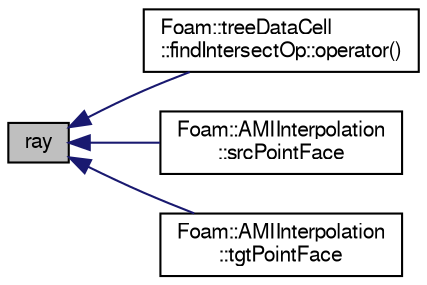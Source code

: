 digraph "ray"
{
  bgcolor="transparent";
  edge [fontname="FreeSans",fontsize="10",labelfontname="FreeSans",labelfontsize="10"];
  node [fontname="FreeSans",fontsize="10",shape=record];
  rankdir="LR";
  Node1 [label="ray",height=0.2,width=0.4,color="black", fillcolor="grey75", style="filled" fontcolor="black"];
  Node1 -> Node2 [dir="back",color="midnightblue",fontsize="10",style="solid",fontname="FreeSans"];
  Node2 [label="Foam::treeDataCell\l::findIntersectOp::operator()",height=0.2,width=0.4,color="black",URL="$a00780.html#a43d47b209c41bbb1717f33bc766cd2c0"];
  Node1 -> Node3 [dir="back",color="midnightblue",fontsize="10",style="solid",fontname="FreeSans"];
  Node3 [label="Foam::AMIInterpolation\l::srcPointFace",height=0.2,width=0.4,color="black",URL="$a00044.html#a522acd13d095c366c2e7336bdf71b861",tooltip="Return source patch face index of point on target patch face. "];
  Node1 -> Node4 [dir="back",color="midnightblue",fontsize="10",style="solid",fontname="FreeSans"];
  Node4 [label="Foam::AMIInterpolation\l::tgtPointFace",height=0.2,width=0.4,color="black",URL="$a00044.html#a4e92ed459892906e96ea710b74cca1f4",tooltip="Return target patch face index of point on source patch face. "];
}
